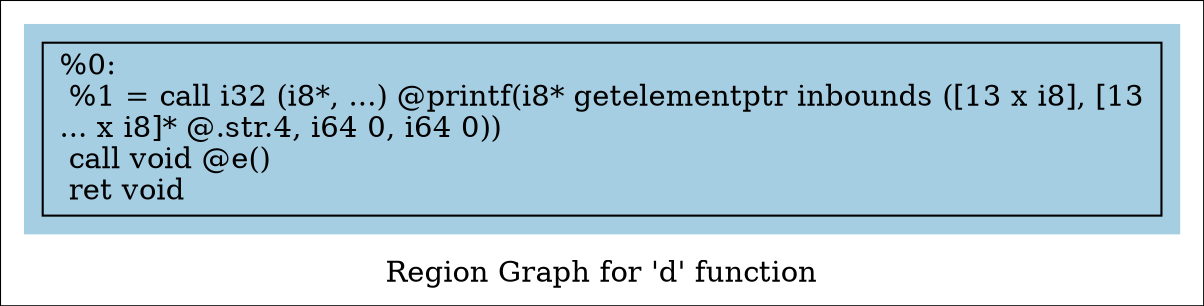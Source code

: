 digraph "Region Graph for 'd' function" {
	label="Region Graph for 'd' function";

	Node0x12f6af0 [shape=record,label="{%0:\l  %1 = call i32 (i8*, ...) @printf(i8* getelementptr inbounds ([13 x i8], [13\l... x i8]* @.str.4, i64 0, i64 0))\l  call void @e()\l  ret void\l}"];
	colorscheme = "paired12"
        subgraph cluster_0x12d2ef0 {
          label = "";
          style = filled;
          color = 1
          Node0x12f6af0;
        }
}
